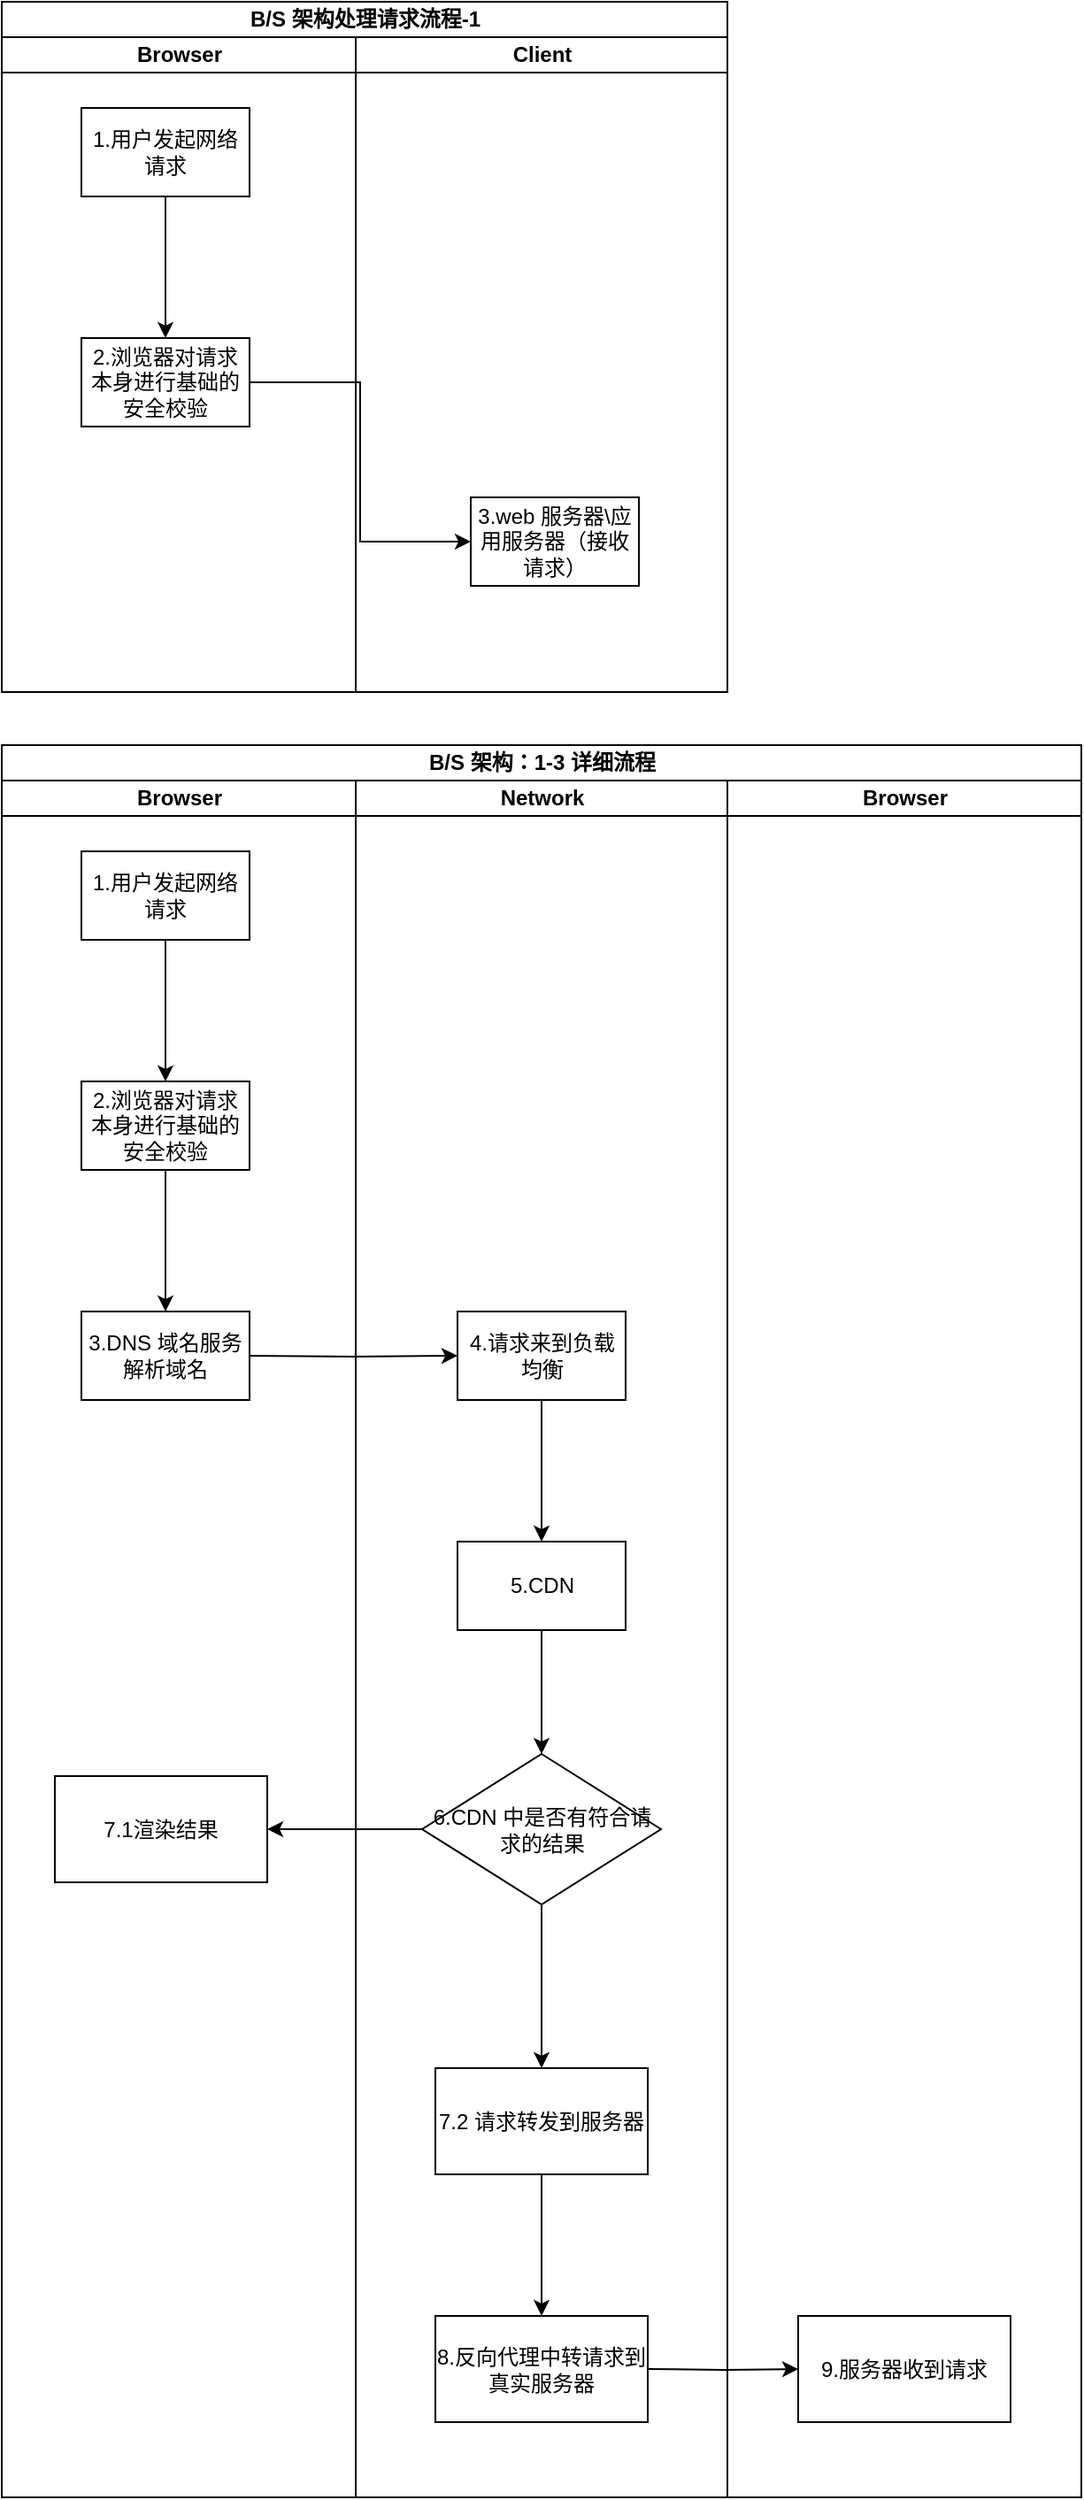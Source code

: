 <mxfile version="22.1.0" type="github">
  <diagram name="第 1 页" id="JtU94qVMo0t201DK89so">
    <mxGraphModel dx="985" dy="491" grid="1" gridSize="10" guides="1" tooltips="1" connect="1" arrows="1" fold="1" page="1" pageScale="1" pageWidth="827" pageHeight="1169" math="0" shadow="0">
      <root>
        <mxCell id="0" />
        <mxCell id="1" parent="0" />
        <mxCell id="JmnIDDcU_PU6tMFDnc2y-45" value="B/S 架构处理请求流程-1" style="swimlane;childLayout=stackLayout;resizeParent=1;resizeParentMax=0;startSize=20;html=1;" parent="1" vertex="1">
          <mxGeometry x="105" y="120" width="410" height="390" as="geometry">
            <mxRectangle x="105.0" y="200" width="70" height="30" as="alternateBounds" />
          </mxGeometry>
        </mxCell>
        <mxCell id="JmnIDDcU_PU6tMFDnc2y-46" value="Browser" style="swimlane;startSize=20;html=1;" parent="JmnIDDcU_PU6tMFDnc2y-45" vertex="1">
          <mxGeometry y="20" width="200" height="370" as="geometry" />
        </mxCell>
        <mxCell id="JmnIDDcU_PU6tMFDnc2y-47" value="" style="edgeStyle=orthogonalEdgeStyle;rounded=0;orthogonalLoop=1;jettySize=auto;html=1;" parent="JmnIDDcU_PU6tMFDnc2y-46" source="JmnIDDcU_PU6tMFDnc2y-48" target="JmnIDDcU_PU6tMFDnc2y-56" edge="1">
          <mxGeometry relative="1" as="geometry" />
        </mxCell>
        <mxCell id="JmnIDDcU_PU6tMFDnc2y-48" value="1.用户发起网络请求" style="rounded=0;whiteSpace=wrap;html=1;" parent="JmnIDDcU_PU6tMFDnc2y-46" vertex="1">
          <mxGeometry x="45" y="40" width="95" height="50" as="geometry" />
        </mxCell>
        <mxCell id="JmnIDDcU_PU6tMFDnc2y-56" value="2.浏览器对请求本身进行基础的 安全校验" style="rounded=0;whiteSpace=wrap;html=1;" parent="JmnIDDcU_PU6tMFDnc2y-46" vertex="1">
          <mxGeometry x="45" y="170" width="95" height="50" as="geometry" />
        </mxCell>
        <mxCell id="JmnIDDcU_PU6tMFDnc2y-57" value="Client" style="swimlane;startSize=20;html=1;" parent="JmnIDDcU_PU6tMFDnc2y-45" vertex="1">
          <mxGeometry x="200" y="20" width="210" height="370" as="geometry" />
        </mxCell>
        <mxCell id="JmnIDDcU_PU6tMFDnc2y-59" value="3.web 服务器\应用服务器（接收请求）" style="rounded=0;whiteSpace=wrap;html=1;" parent="JmnIDDcU_PU6tMFDnc2y-57" vertex="1">
          <mxGeometry x="65" y="260" width="95" height="50" as="geometry" />
        </mxCell>
        <mxCell id="JmnIDDcU_PU6tMFDnc2y-66" value="" style="edgeStyle=orthogonalEdgeStyle;rounded=0;orthogonalLoop=1;jettySize=auto;html=1;entryX=0;entryY=0.5;entryDx=0;entryDy=0;" parent="JmnIDDcU_PU6tMFDnc2y-45" source="JmnIDDcU_PU6tMFDnc2y-56" target="JmnIDDcU_PU6tMFDnc2y-59" edge="1">
          <mxGeometry relative="1" as="geometry">
            <mxPoint x="92.5" y="320" as="targetPoint" />
          </mxGeometry>
        </mxCell>
        <mxCell id="JmnIDDcU_PU6tMFDnc2y-67" value="B/S 架构：1-3 详细流程" style="swimlane;childLayout=stackLayout;resizeParent=1;resizeParentMax=0;startSize=20;html=1;" parent="1" vertex="1">
          <mxGeometry x="105" y="540" width="610" height="990" as="geometry">
            <mxRectangle x="105.0" y="200" width="70" height="30" as="alternateBounds" />
          </mxGeometry>
        </mxCell>
        <mxCell id="JmnIDDcU_PU6tMFDnc2y-68" value="Browser" style="swimlane;startSize=20;html=1;" parent="JmnIDDcU_PU6tMFDnc2y-67" vertex="1">
          <mxGeometry y="20" width="200" height="970" as="geometry" />
        </mxCell>
        <mxCell id="JmnIDDcU_PU6tMFDnc2y-69" value="" style="edgeStyle=orthogonalEdgeStyle;rounded=0;orthogonalLoop=1;jettySize=auto;html=1;" parent="JmnIDDcU_PU6tMFDnc2y-68" source="JmnIDDcU_PU6tMFDnc2y-70" target="JmnIDDcU_PU6tMFDnc2y-71" edge="1">
          <mxGeometry relative="1" as="geometry" />
        </mxCell>
        <mxCell id="JmnIDDcU_PU6tMFDnc2y-70" value="1.用户发起网络请求" style="rounded=0;whiteSpace=wrap;html=1;" parent="JmnIDDcU_PU6tMFDnc2y-68" vertex="1">
          <mxGeometry x="45" y="40" width="95" height="50" as="geometry" />
        </mxCell>
        <mxCell id="JmnIDDcU_PU6tMFDnc2y-93" value="" style="edgeStyle=orthogonalEdgeStyle;rounded=0;orthogonalLoop=1;jettySize=auto;html=1;" parent="JmnIDDcU_PU6tMFDnc2y-68" source="JmnIDDcU_PU6tMFDnc2y-71" target="JmnIDDcU_PU6tMFDnc2y-92" edge="1">
          <mxGeometry relative="1" as="geometry" />
        </mxCell>
        <mxCell id="JmnIDDcU_PU6tMFDnc2y-71" value="2.浏览器对请求本身进行基础的 安全校验" style="rounded=0;whiteSpace=wrap;html=1;" parent="JmnIDDcU_PU6tMFDnc2y-68" vertex="1">
          <mxGeometry x="45" y="170" width="95" height="50" as="geometry" />
        </mxCell>
        <mxCell id="JmnIDDcU_PU6tMFDnc2y-86" value="7.1渲染结果" style="whiteSpace=wrap;html=1;rounded=0;" parent="JmnIDDcU_PU6tMFDnc2y-68" vertex="1">
          <mxGeometry x="30" y="562.5" width="120" height="60" as="geometry" />
        </mxCell>
        <mxCell id="JmnIDDcU_PU6tMFDnc2y-92" value="3.DNS 域名服务解析域名" style="rounded=0;whiteSpace=wrap;html=1;" parent="JmnIDDcU_PU6tMFDnc2y-68" vertex="1">
          <mxGeometry x="45" y="300" width="95" height="50" as="geometry" />
        </mxCell>
        <mxCell id="JmnIDDcU_PU6tMFDnc2y-80" value="" style="edgeStyle=orthogonalEdgeStyle;rounded=0;orthogonalLoop=1;jettySize=auto;html=1;" parent="JmnIDDcU_PU6tMFDnc2y-67" target="JmnIDDcU_PU6tMFDnc2y-79" edge="1">
          <mxGeometry relative="1" as="geometry">
            <mxPoint x="140" y="345" as="sourcePoint" />
          </mxGeometry>
        </mxCell>
        <mxCell id="JmnIDDcU_PU6tMFDnc2y-87" value="" style="edgeStyle=orthogonalEdgeStyle;rounded=0;orthogonalLoop=1;jettySize=auto;html=1;" parent="JmnIDDcU_PU6tMFDnc2y-67" source="JmnIDDcU_PU6tMFDnc2y-84" target="JmnIDDcU_PU6tMFDnc2y-86" edge="1">
          <mxGeometry relative="1" as="geometry" />
        </mxCell>
        <mxCell id="JmnIDDcU_PU6tMFDnc2y-72" value="Network" style="swimlane;startSize=20;html=1;" parent="JmnIDDcU_PU6tMFDnc2y-67" vertex="1">
          <mxGeometry x="200" y="20" width="210" height="970" as="geometry" />
        </mxCell>
        <mxCell id="JmnIDDcU_PU6tMFDnc2y-83" value="" style="edgeStyle=orthogonalEdgeStyle;rounded=0;orthogonalLoop=1;jettySize=auto;html=1;" parent="JmnIDDcU_PU6tMFDnc2y-72" source="JmnIDDcU_PU6tMFDnc2y-79" target="JmnIDDcU_PU6tMFDnc2y-82" edge="1">
          <mxGeometry relative="1" as="geometry" />
        </mxCell>
        <mxCell id="JmnIDDcU_PU6tMFDnc2y-79" value="4.请求来到负载均衡" style="rounded=0;whiteSpace=wrap;html=1;" parent="JmnIDDcU_PU6tMFDnc2y-72" vertex="1">
          <mxGeometry x="57.5" y="300" width="95" height="50" as="geometry" />
        </mxCell>
        <mxCell id="JmnIDDcU_PU6tMFDnc2y-85" value="" style="edgeStyle=orthogonalEdgeStyle;rounded=0;orthogonalLoop=1;jettySize=auto;html=1;" parent="JmnIDDcU_PU6tMFDnc2y-72" source="JmnIDDcU_PU6tMFDnc2y-82" target="JmnIDDcU_PU6tMFDnc2y-84" edge="1">
          <mxGeometry relative="1" as="geometry" />
        </mxCell>
        <mxCell id="JmnIDDcU_PU6tMFDnc2y-82" value="5.CDN" style="rounded=0;whiteSpace=wrap;html=1;" parent="JmnIDDcU_PU6tMFDnc2y-72" vertex="1">
          <mxGeometry x="57.5" y="430" width="95" height="50" as="geometry" />
        </mxCell>
        <mxCell id="JmnIDDcU_PU6tMFDnc2y-89" value="" style="edgeStyle=orthogonalEdgeStyle;rounded=0;orthogonalLoop=1;jettySize=auto;html=1;" parent="JmnIDDcU_PU6tMFDnc2y-72" source="JmnIDDcU_PU6tMFDnc2y-84" target="JmnIDDcU_PU6tMFDnc2y-88" edge="1">
          <mxGeometry relative="1" as="geometry" />
        </mxCell>
        <mxCell id="JmnIDDcU_PU6tMFDnc2y-84" value="6.CDN 中是否有符合请求的结果" style="rhombus;whiteSpace=wrap;html=1;rounded=0;" parent="JmnIDDcU_PU6tMFDnc2y-72" vertex="1">
          <mxGeometry x="37.5" y="550" width="135" height="85" as="geometry" />
        </mxCell>
        <mxCell id="JmnIDDcU_PU6tMFDnc2y-95" value="" style="edgeStyle=orthogonalEdgeStyle;rounded=0;orthogonalLoop=1;jettySize=auto;html=1;" parent="JmnIDDcU_PU6tMFDnc2y-72" source="JmnIDDcU_PU6tMFDnc2y-88" target="JmnIDDcU_PU6tMFDnc2y-94" edge="1">
          <mxGeometry relative="1" as="geometry" />
        </mxCell>
        <mxCell id="JmnIDDcU_PU6tMFDnc2y-88" value="7.2 请求转发到服务器" style="whiteSpace=wrap;html=1;rounded=0;" parent="JmnIDDcU_PU6tMFDnc2y-72" vertex="1">
          <mxGeometry x="45" y="727.5" width="120" height="60" as="geometry" />
        </mxCell>
        <mxCell id="JmnIDDcU_PU6tMFDnc2y-94" value="8.反向代理中转请求到真实服务器" style="whiteSpace=wrap;html=1;rounded=0;" parent="JmnIDDcU_PU6tMFDnc2y-72" vertex="1">
          <mxGeometry x="45" y="867.5" width="120" height="60" as="geometry" />
        </mxCell>
        <mxCell id="JmnIDDcU_PU6tMFDnc2y-75" value="Browser" style="swimlane;startSize=20;html=1;" parent="JmnIDDcU_PU6tMFDnc2y-67" vertex="1">
          <mxGeometry x="410" y="20" width="200" height="970" as="geometry" />
        </mxCell>
        <mxCell id="JmnIDDcU_PU6tMFDnc2y-90" value="9.服务器收到请求" style="whiteSpace=wrap;html=1;rounded=0;" parent="JmnIDDcU_PU6tMFDnc2y-75" vertex="1">
          <mxGeometry x="40" y="867.5" width="120" height="60" as="geometry" />
        </mxCell>
        <mxCell id="JmnIDDcU_PU6tMFDnc2y-91" value="" style="edgeStyle=orthogonalEdgeStyle;rounded=0;orthogonalLoop=1;jettySize=auto;html=1;" parent="JmnIDDcU_PU6tMFDnc2y-67" target="JmnIDDcU_PU6tMFDnc2y-90" edge="1">
          <mxGeometry relative="1" as="geometry">
            <mxPoint x="365" y="917.5" as="sourcePoint" />
          </mxGeometry>
        </mxCell>
      </root>
    </mxGraphModel>
  </diagram>
</mxfile>
